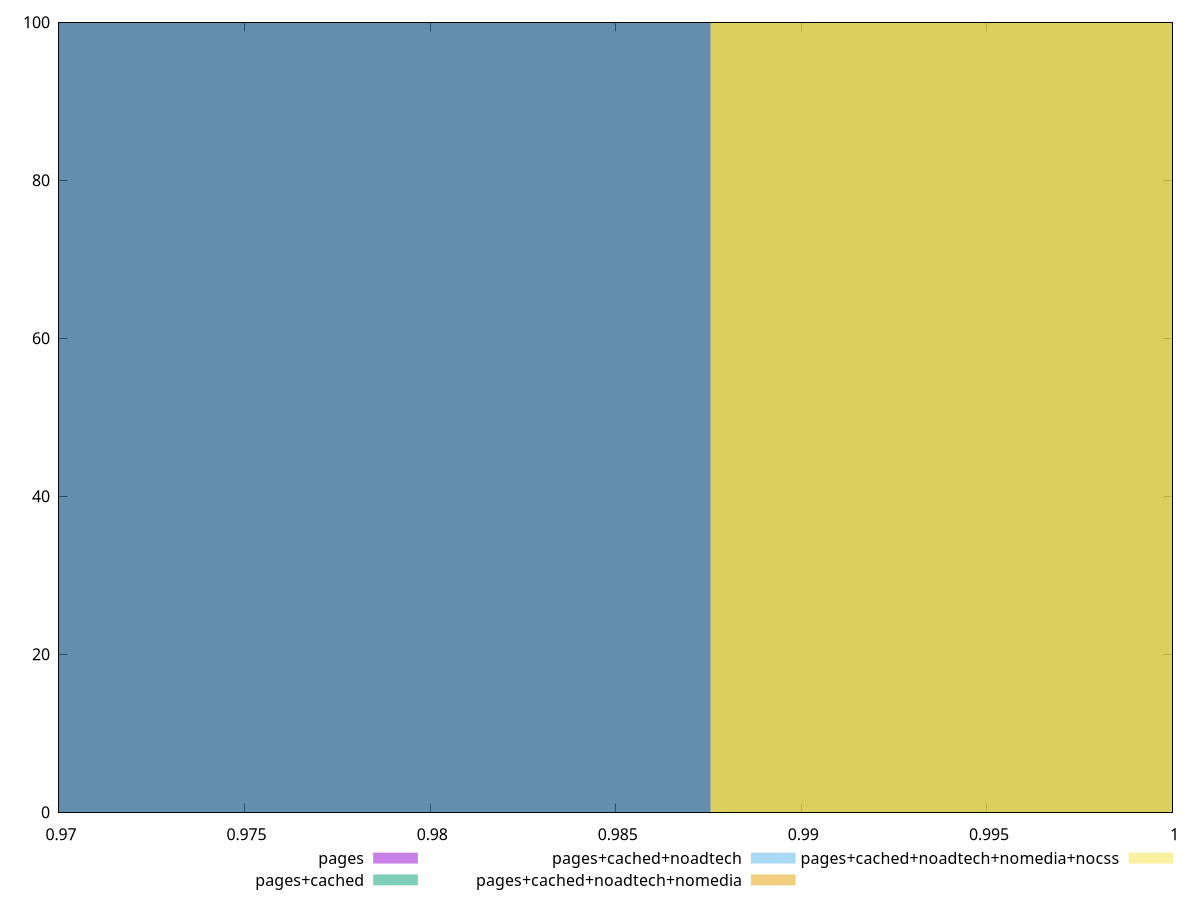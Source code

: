 reset

$pages <<EOF
0.9769392560154587 100
EOF

$pagesCached <<EOF
0.9769392560154587 100
EOF

$pagesCachedNoadtech <<EOF
0.9981770659288383 100
EOF

$pagesCachedNoadtechNomedia <<EOF
0.9981770659288383 100
EOF

$pagesCachedNoadtechNomediaNocss <<EOF
0.9981770659288383 100
EOF

set key outside below
set boxwidth 0.02123780991337954
set xrange [0.97:1]
set yrange [0:100]
set trange [0:100]
set style fill transparent solid 0.5 noborder
set terminal svg size 640, 530 enhanced background rgb 'white'
set output "report_00014_2021-02-09T15:56:05.503Z/total-byte-weight/comparison/histogram/all_score.svg"

plot $pages title "pages" with boxes, \
     $pagesCached title "pages+cached" with boxes, \
     $pagesCachedNoadtech title "pages+cached+noadtech" with boxes, \
     $pagesCachedNoadtechNomedia title "pages+cached+noadtech+nomedia" with boxes, \
     $pagesCachedNoadtechNomediaNocss title "pages+cached+noadtech+nomedia+nocss" with boxes

reset
